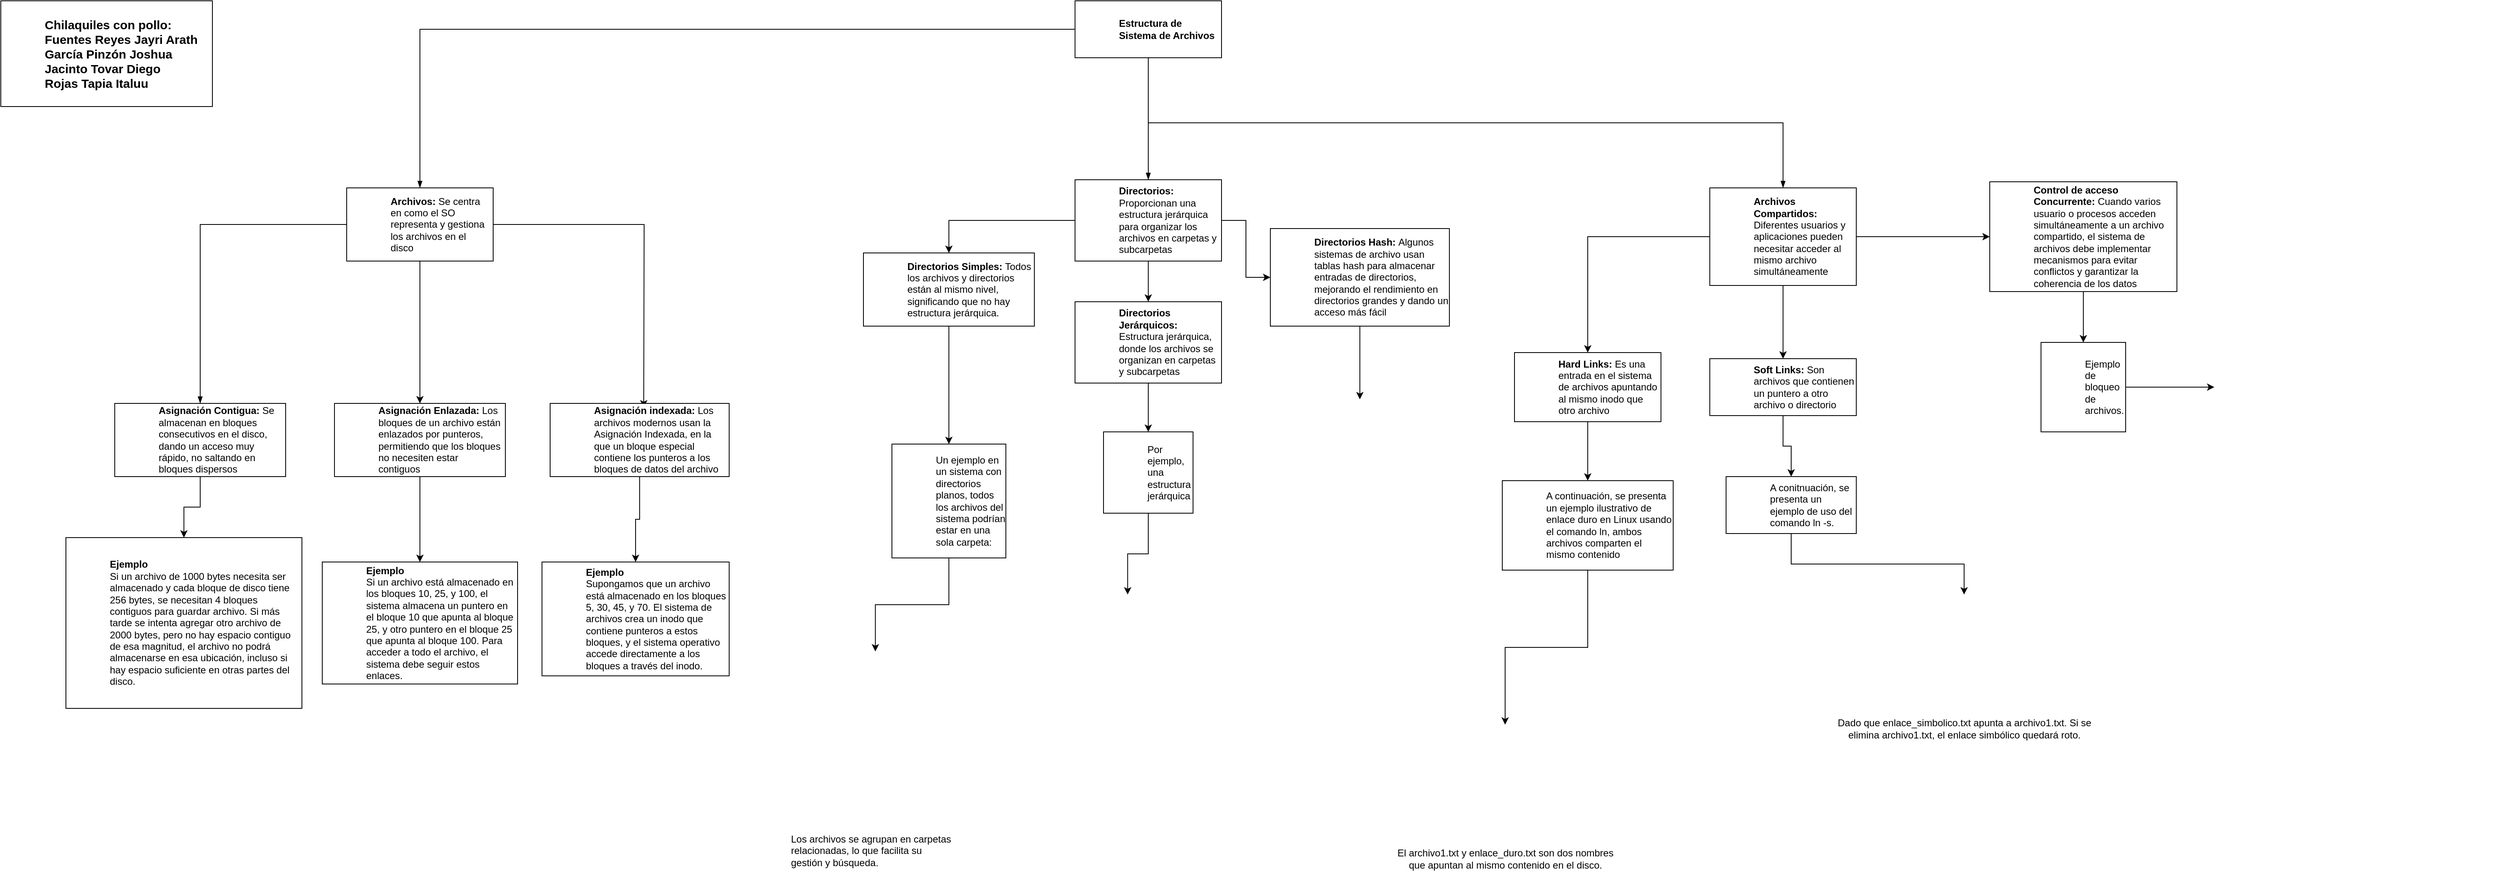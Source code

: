 <mxfile version="24.8.4">
  <diagram name="Página-1" id="pyFA8Tmh1pCsYIDLbJZS">
    <mxGraphModel dx="2172" dy="781" grid="1" gridSize="10" guides="1" tooltips="1" connect="1" arrows="1" fold="1" page="1" pageScale="1" pageWidth="827" pageHeight="1169" math="0" shadow="0">
      <root>
        <mxCell id="0" />
        <mxCell id="1" parent="0" />
        <UserObject label="Estructura de Sistema de Archivos" placeholders="1" id="P7m57hnNrAGmOv4Gt1nb-1">
          <mxCell style="label;whiteSpace=wrap;html=1;rounded=0;glass=0;treeMoving=1;treeFolding=1;" vertex="1" parent="1">
            <mxGeometry x="530" y="40" width="180" height="70" as="geometry" />
          </mxCell>
        </UserObject>
        <mxCell id="P7m57hnNrAGmOv4Gt1nb-2" value="" style="endArrow=blockThin;endFill=1;fontSize=11;edgeStyle=elbowEdgeStyle;elbow=vertical;rounded=0;exitX=0;exitY=0.5;exitDx=0;exitDy=0;entryX=0.5;entryY=0;entryDx=0;entryDy=0;" edge="1" parent="1" source="P7m57hnNrAGmOv4Gt1nb-1" target="P7m57hnNrAGmOv4Gt1nb-4">
          <mxGeometry relative="1" as="geometry">
            <mxPoint x="515" y="100.0" as="sourcePoint" />
            <mxPoint x="-370" y="260.0" as="targetPoint" />
            <Array as="points">
              <mxPoint x="140" y="75" />
            </Array>
          </mxGeometry>
        </mxCell>
        <mxCell id="P7m57hnNrAGmOv4Gt1nb-3" style="edgeStyle=orthogonalEdgeStyle;rounded=0;orthogonalLoop=1;jettySize=auto;html=1;fontFamily=Helvetica;fontSize=12;fontColor=default;fontStyle=1;entryX=0.5;entryY=0;entryDx=0;entryDy=0;" edge="1" parent="1" source="P7m57hnNrAGmOv4Gt1nb-4" target="P7m57hnNrAGmOv4Gt1nb-11">
          <mxGeometry relative="1" as="geometry">
            <mxPoint x="-72" y="500" as="targetPoint" />
          </mxGeometry>
        </mxCell>
        <mxCell id="P7m57hnNrAGmOv4Gt1nb-13" style="edgeStyle=orthogonalEdgeStyle;rounded=0;orthogonalLoop=1;jettySize=auto;html=1;entryX=0.5;entryY=0;entryDx=0;entryDy=0;exitX=1;exitY=0.5;exitDx=0;exitDy=0;" edge="1" parent="1" source="P7m57hnNrAGmOv4Gt1nb-4">
          <mxGeometry relative="1" as="geometry">
            <mxPoint x="-140" y="390" as="sourcePoint" />
            <mxPoint y="540" as="targetPoint" />
          </mxGeometry>
        </mxCell>
        <UserObject label="Archivos: &lt;span style=&quot;font-weight: normal;&quot;&gt;Se centra en como el SO representa y gestiona los archivos en el disco&lt;/span&gt;&amp;nbsp;" placeholders="1" id="P7m57hnNrAGmOv4Gt1nb-4">
          <mxCell style="label;whiteSpace=wrap;html=1;rounded=0;glass=0;treeFolding=1;treeMoving=1;" vertex="1" parent="1">
            <mxGeometry x="-365" y="270" width="180" height="90" as="geometry" />
          </mxCell>
        </UserObject>
        <mxCell id="P7m57hnNrAGmOv4Gt1nb-5" value="" style="endArrow=blockThin;endFill=1;fontSize=11;edgeStyle=elbowEdgeStyle;elbow=vertical;rounded=0;" edge="1" parent="1" source="P7m57hnNrAGmOv4Gt1nb-1" target="P7m57hnNrAGmOv4Gt1nb-6">
          <mxGeometry relative="1" as="geometry" />
        </mxCell>
        <mxCell id="P7m57hnNrAGmOv4Gt1nb-15" style="edgeStyle=orthogonalEdgeStyle;rounded=0;orthogonalLoop=1;jettySize=auto;html=1;entryX=0.5;entryY=0;entryDx=0;entryDy=0;" edge="1" parent="1" source="P7m57hnNrAGmOv4Gt1nb-6" target="P7m57hnNrAGmOv4Gt1nb-16">
          <mxGeometry relative="1" as="geometry">
            <mxPoint x="440" y="510" as="targetPoint" />
          </mxGeometry>
        </mxCell>
        <mxCell id="P7m57hnNrAGmOv4Gt1nb-18" value="" style="edgeStyle=orthogonalEdgeStyle;rounded=0;orthogonalLoop=1;jettySize=auto;html=1;" edge="1" parent="1" source="P7m57hnNrAGmOv4Gt1nb-6" target="P7m57hnNrAGmOv4Gt1nb-17">
          <mxGeometry relative="1" as="geometry" />
        </mxCell>
        <mxCell id="P7m57hnNrAGmOv4Gt1nb-20" value="" style="edgeStyle=orthogonalEdgeStyle;rounded=0;orthogonalLoop=1;jettySize=auto;html=1;fontFamily=Helvetica;fontSize=12;fontColor=default;fontStyle=1;" edge="1" parent="1" source="P7m57hnNrAGmOv4Gt1nb-6" target="P7m57hnNrAGmOv4Gt1nb-19">
          <mxGeometry relative="1" as="geometry" />
        </mxCell>
        <UserObject label="Directorios: &lt;span style=&quot;font-weight: normal;&quot;&gt;Proporcionan una estructura jerárquica para organizar los archivos en carpetas y subcarpetas&amp;nbsp;&lt;/span&gt;" placeholders="1" id="P7m57hnNrAGmOv4Gt1nb-6">
          <mxCell style="label;whiteSpace=wrap;html=1;rounded=0;glass=0;treeFolding=1;treeMoving=1;" vertex="1" parent="1">
            <mxGeometry x="530" y="260" width="180" height="100" as="geometry" />
          </mxCell>
        </UserObject>
        <mxCell id="P7m57hnNrAGmOv4Gt1nb-7" value="" style="endArrow=blockThin;endFill=1;fontSize=11;edgeStyle=elbowEdgeStyle;elbow=vertical;rounded=0;" edge="1" parent="1" source="P7m57hnNrAGmOv4Gt1nb-1" target="P7m57hnNrAGmOv4Gt1nb-8">
          <mxGeometry relative="1" as="geometry">
            <Array as="points">
              <mxPoint x="880" y="190" />
            </Array>
          </mxGeometry>
        </mxCell>
        <mxCell id="P7m57hnNrAGmOv4Gt1nb-26" value="" style="edgeStyle=orthogonalEdgeStyle;rounded=0;orthogonalLoop=1;jettySize=auto;html=1;fontFamily=Helvetica;fontSize=12;fontColor=default;fontStyle=1;" edge="1" parent="1" source="P7m57hnNrAGmOv4Gt1nb-8" target="P7m57hnNrAGmOv4Gt1nb-25">
          <mxGeometry relative="1" as="geometry" />
        </mxCell>
        <mxCell id="P7m57hnNrAGmOv4Gt1nb-28" value="" style="edgeStyle=orthogonalEdgeStyle;rounded=0;orthogonalLoop=1;jettySize=auto;html=1;fontFamily=Helvetica;fontSize=12;fontColor=default;fontStyle=1;" edge="1" parent="1" source="P7m57hnNrAGmOv4Gt1nb-8" target="P7m57hnNrAGmOv4Gt1nb-27">
          <mxGeometry relative="1" as="geometry" />
        </mxCell>
        <mxCell id="P7m57hnNrAGmOv4Gt1nb-30" value="" style="edgeStyle=orthogonalEdgeStyle;rounded=0;orthogonalLoop=1;jettySize=auto;html=1;fontFamily=Helvetica;fontSize=12;fontColor=default;fontStyle=1;" edge="1" parent="1" source="P7m57hnNrAGmOv4Gt1nb-8" target="P7m57hnNrAGmOv4Gt1nb-29">
          <mxGeometry relative="1" as="geometry" />
        </mxCell>
        <UserObject label="Archivos Compartidos: &lt;span style=&quot;font-weight: normal;&quot;&gt;Diferentes usuarios y aplicaciones pueden necesitar acceder al mismo archivo simultáneamente&lt;/span&gt;" placeholders="1" id="P7m57hnNrAGmOv4Gt1nb-8">
          <mxCell style="label;whiteSpace=wrap;html=1;rounded=0;glass=0;" vertex="1" parent="1">
            <mxGeometry x="1310" y="270" width="180" height="120" as="geometry" />
          </mxCell>
        </UserObject>
        <mxCell id="P7m57hnNrAGmOv4Gt1nb-9" value="" style="endArrow=blockThin;endFill=1;fontSize=11;edgeStyle=elbowEdgeStyle;elbow=vertical;rounded=0;exitX=0;exitY=0.5;exitDx=0;exitDy=0;entryX=0.5;entryY=0;entryDx=0;entryDy=0;" edge="1" parent="1" source="P7m57hnNrAGmOv4Gt1nb-4" target="P7m57hnNrAGmOv4Gt1nb-10">
          <mxGeometry relative="1" as="geometry">
            <mxPoint x="-62" y="330" as="sourcePoint" />
            <Array as="points">
              <mxPoint x="-430" y="315" />
            </Array>
          </mxGeometry>
        </mxCell>
        <mxCell id="P7m57hnNrAGmOv4Gt1nb-44" style="edgeStyle=orthogonalEdgeStyle;rounded=0;orthogonalLoop=1;jettySize=auto;html=1;entryX=0.5;entryY=0;entryDx=0;entryDy=0;fontFamily=Helvetica;fontSize=12;fontColor=default;fontStyle=1;" edge="1" parent="1" source="P7m57hnNrAGmOv4Gt1nb-10" target="P7m57hnNrAGmOv4Gt1nb-43">
          <mxGeometry relative="1" as="geometry" />
        </mxCell>
        <UserObject label="Asignación Contigua: &lt;span style=&quot;font-weight: normal;&quot;&gt;Se almacenan en bloques consecutivos en el disco, dando un acceso muy rápido, no saltando en bloques dispersos&lt;/span&gt;" placeholders="1" id="P7m57hnNrAGmOv4Gt1nb-10">
          <mxCell style="label;whiteSpace=wrap;html=1;rounded=0;glass=0;treeFolding=1;treeMoving=1;" vertex="1" parent="1">
            <mxGeometry x="-650" y="535" width="210" height="90" as="geometry" />
          </mxCell>
        </UserObject>
        <mxCell id="P7m57hnNrAGmOv4Gt1nb-47" style="edgeStyle=orthogonalEdgeStyle;rounded=0;orthogonalLoop=1;jettySize=auto;html=1;entryX=0.5;entryY=0;entryDx=0;entryDy=0;fontFamily=Helvetica;fontSize=12;fontColor=default;fontStyle=1;" edge="1" parent="1" source="P7m57hnNrAGmOv4Gt1nb-11" target="P7m57hnNrAGmOv4Gt1nb-46">
          <mxGeometry relative="1" as="geometry" />
        </mxCell>
        <UserObject label="Asignación Enlazada: &lt;span style=&quot;font-weight: 400;&quot;&gt;Los bloques de un archivo están enlazados por punteros, permitiendo que los bloques no necesiten estar contiguos&lt;/span&gt;&amp;nbsp;" placeholders="1" id="P7m57hnNrAGmOv4Gt1nb-11">
          <mxCell style="label;whiteSpace=wrap;html=1;rounded=0;glass=0;treeFolding=1;treeMoving=1;" vertex="1" parent="1">
            <mxGeometry x="-380" y="535" width="210" height="90" as="geometry" />
          </mxCell>
        </UserObject>
        <mxCell id="P7m57hnNrAGmOv4Gt1nb-51" style="edgeStyle=orthogonalEdgeStyle;rounded=0;orthogonalLoop=1;jettySize=auto;html=1;entryX=0.5;entryY=0;entryDx=0;entryDy=0;fontFamily=Helvetica;fontSize=12;fontColor=default;fontStyle=1;" edge="1" parent="1" source="P7m57hnNrAGmOv4Gt1nb-12" target="P7m57hnNrAGmOv4Gt1nb-48">
          <mxGeometry relative="1" as="geometry" />
        </mxCell>
        <UserObject label="Asignación indexada: &lt;span style=&quot;font-weight: 400;&quot;&gt;Los archivos modernos usan la Asignación Indexada, en la que un bloque especial contiene los punteros a los bloques de datos del archivo&lt;/span&gt;" placeholders="1" id="P7m57hnNrAGmOv4Gt1nb-12">
          <mxCell style="label;whiteSpace=wrap;html=1;rounded=0;glass=0;treeFolding=1;treeMoving=1;" vertex="1" parent="1">
            <mxGeometry x="-115" y="535" width="220" height="90" as="geometry" />
          </mxCell>
        </UserObject>
        <mxCell id="P7m57hnNrAGmOv4Gt1nb-55" value="" style="edgeStyle=orthogonalEdgeStyle;rounded=0;orthogonalLoop=1;jettySize=auto;html=1;fontFamily=Helvetica;fontSize=12;fontColor=default;fontStyle=1;" edge="1" parent="1" source="P7m57hnNrAGmOv4Gt1nb-16" target="P7m57hnNrAGmOv4Gt1nb-52">
          <mxGeometry relative="1" as="geometry" />
        </mxCell>
        <UserObject label="Directorios Simples: &lt;span style=&quot;font-weight: normal;&quot;&gt;Todos los archivos y directorios están al mismo nivel, significando que no hay estructura jerárquica.&amp;nbsp;&lt;/span&gt;" placeholders="1" id="P7m57hnNrAGmOv4Gt1nb-16">
          <mxCell style="label;whiteSpace=wrap;html=1;rounded=0;glass=0;treeFolding=1;treeMoving=1;" vertex="1" parent="1">
            <mxGeometry x="270" y="350" width="210" height="90" as="geometry" />
          </mxCell>
        </UserObject>
        <mxCell id="P7m57hnNrAGmOv4Gt1nb-60" value="" style="edgeStyle=orthogonalEdgeStyle;rounded=0;orthogonalLoop=1;jettySize=auto;html=1;fontFamily=Helvetica;fontSize=12;fontColor=default;fontStyle=1;" edge="1" parent="1" source="P7m57hnNrAGmOv4Gt1nb-17" target="P7m57hnNrAGmOv4Gt1nb-57">
          <mxGeometry relative="1" as="geometry" />
        </mxCell>
        <UserObject label="Directorios Jerárquicos: &lt;span style=&quot;font-weight: normal;&quot;&gt;Estructura jerárquica, donde los archivos se organizan en carpetas y subcarpetas&lt;/span&gt;" placeholders="1" id="P7m57hnNrAGmOv4Gt1nb-17">
          <mxCell style="label;whiteSpace=wrap;html=1;rounded=0;glass=0;treeFolding=1;treeMoving=1;" vertex="1" parent="1">
            <mxGeometry x="530" y="410" width="180" height="100" as="geometry" />
          </mxCell>
        </UserObject>
        <mxCell id="P7m57hnNrAGmOv4Gt1nb-63" style="edgeStyle=orthogonalEdgeStyle;rounded=0;orthogonalLoop=1;jettySize=auto;html=1;entryX=0.5;entryY=0;entryDx=0;entryDy=0;fontFamily=Helvetica;fontSize=12;fontColor=default;fontStyle=1;" edge="1" parent="1" source="P7m57hnNrAGmOv4Gt1nb-19" target="P7m57hnNrAGmOv4Gt1nb-62">
          <mxGeometry relative="1" as="geometry" />
        </mxCell>
        <UserObject label="Directorios Hash: &lt;span style=&quot;font-weight: normal;&quot;&gt;Algunos sistemas de archivo usan tablas hash para almacenar entradas de directorios, mejorando el rendimiento en directorios grandes y dando un acceso más fácil&lt;/span&gt;" placeholders="1" id="P7m57hnNrAGmOv4Gt1nb-19">
          <mxCell style="label;whiteSpace=wrap;html=1;rounded=0;glass=0;treeFolding=1;treeMoving=1;" vertex="1" parent="1">
            <mxGeometry x="770" y="320" width="220" height="120" as="geometry" />
          </mxCell>
        </UserObject>
        <mxCell id="P7m57hnNrAGmOv4Gt1nb-65" style="edgeStyle=orthogonalEdgeStyle;rounded=0;orthogonalLoop=1;jettySize=auto;html=1;entryX=0.5;entryY=0;entryDx=0;entryDy=0;fontFamily=Helvetica;fontSize=12;fontColor=default;fontStyle=1;" edge="1" parent="1" source="P7m57hnNrAGmOv4Gt1nb-25" target="P7m57hnNrAGmOv4Gt1nb-64">
          <mxGeometry relative="1" as="geometry" />
        </mxCell>
        <UserObject label="Hard Links: &lt;span style=&quot;font-weight: normal;&quot;&gt;Es una entrada en el sistema de archivos apuntando al mismo inodo que otro archivo&lt;/span&gt;" placeholders="1" id="P7m57hnNrAGmOv4Gt1nb-25">
          <mxCell style="label;whiteSpace=wrap;html=1;rounded=0;glass=0;strokeColor=default;align=left;verticalAlign=middle;spacingLeft=52;spacing=2;fontFamily=Helvetica;fontSize=12;fontColor=default;fontStyle=1;fillColor=default;" vertex="1" parent="1">
            <mxGeometry x="1070" y="472.5" width="180" height="85" as="geometry" />
          </mxCell>
        </UserObject>
        <mxCell id="P7m57hnNrAGmOv4Gt1nb-71" value="" style="edgeStyle=orthogonalEdgeStyle;rounded=0;orthogonalLoop=1;jettySize=auto;html=1;fontFamily=Helvetica;fontSize=12;fontColor=default;fontStyle=1;" edge="1" parent="1" source="P7m57hnNrAGmOv4Gt1nb-27" target="P7m57hnNrAGmOv4Gt1nb-69">
          <mxGeometry relative="1" as="geometry" />
        </mxCell>
        <UserObject label="Soft Links: &lt;span style=&quot;font-weight: 400;&quot;&gt;Son archivos que contienen un puntero a otro archivo o directorio&lt;/span&gt;" placeholders="1" id="P7m57hnNrAGmOv4Gt1nb-27">
          <mxCell style="label;whiteSpace=wrap;html=1;rounded=0;glass=0;" vertex="1" parent="1">
            <mxGeometry x="1310" y="480" width="180" height="70" as="geometry" />
          </mxCell>
        </UserObject>
        <mxCell id="P7m57hnNrAGmOv4Gt1nb-75" value="" style="edgeStyle=orthogonalEdgeStyle;rounded=0;orthogonalLoop=1;jettySize=auto;html=1;fontFamily=Helvetica;fontSize=12;fontColor=default;fontStyle=1;" edge="1" parent="1" source="P7m57hnNrAGmOv4Gt1nb-29" target="P7m57hnNrAGmOv4Gt1nb-74">
          <mxGeometry relative="1" as="geometry" />
        </mxCell>
        <UserObject label="Control de acceso Concurrente: &lt;span style=&quot;font-weight: normal;&quot;&gt;Cuando varios usuario o procesos acceden simultáneamente a un archivo compartido, el sistema de archivos debe implementar mecanismos para evitar conflictos y garantizar la coherencia de los datos&amp;nbsp;&lt;/span&gt;" placeholders="1" id="P7m57hnNrAGmOv4Gt1nb-29">
          <mxCell style="label;whiteSpace=wrap;html=1;rounded=0;glass=0;strokeColor=default;align=left;verticalAlign=middle;spacingLeft=52;spacing=2;fontFamily=Helvetica;fontSize=12;fontColor=default;fontStyle=1;fillColor=default;" vertex="1" parent="1">
            <mxGeometry x="1654" y="262.5" width="230" height="135" as="geometry" />
          </mxCell>
        </UserObject>
        <mxCell id="P7m57hnNrAGmOv4Gt1nb-43" value="&lt;div&gt;Ejemplo&lt;/div&gt;&lt;div style=&quot;&quot;&gt;&lt;span style=&quot;font-weight: normal;&quot;&gt;Si un archivo de 1000 bytes necesita ser almacenado y cada bloque de disco tiene 256 bytes, se necesitan 4 bloques contiguos para guardar archivo. Si más tarde se intenta agregar otro archivo de 2000 bytes, pero no hay espacio contiguo de esa magnitud, el archivo no podrá almacenarse en esa ubicación, incluso si hay espacio suficiente en otras partes del disco.&lt;/span&gt;&lt;/div&gt;" style="rounded=0;whiteSpace=wrap;html=1;glass=0;strokeColor=default;align=left;verticalAlign=middle;spacingLeft=52;spacing=2;fontFamily=Helvetica;fontSize=12;fontColor=default;fontStyle=1;fillColor=default;" vertex="1" parent="1">
          <mxGeometry x="-710" y="700" width="290" height="210" as="geometry" />
        </mxCell>
        <mxCell id="P7m57hnNrAGmOv4Gt1nb-46" value="&lt;div&gt;Ejemplo&lt;/div&gt;&lt;div&gt;&lt;span style=&quot;font-weight: normal;&quot;&gt;Si un archivo está almacenado en los bloques 10, 25, y 100, el sistema almacena un puntero en el bloque 10 que apunta al bloque 25, y otro puntero en el bloque 25 que apunta al bloque 100. Para acceder a todo el archivo, el sistema debe seguir estos enlaces.&lt;/span&gt;&lt;/div&gt;" style="rounded=0;whiteSpace=wrap;html=1;glass=0;strokeColor=default;align=left;verticalAlign=middle;spacingLeft=52;spacing=2;fontFamily=Helvetica;fontSize=12;fontColor=default;fontStyle=1;fillColor=default;" vertex="1" parent="1">
          <mxGeometry x="-395" y="730" width="240" height="150" as="geometry" />
        </mxCell>
        <mxCell id="P7m57hnNrAGmOv4Gt1nb-48" value="&lt;div&gt;Ejemplo&lt;/div&gt;&lt;div&gt;&lt;span style=&quot;font-weight: normal;&quot;&gt;Supongamos que un archivo está almacenado en los bloques 5, 30, 45, y 70. El sistema de archivos crea un inodo que contiene punteros a estos bloques, y el sistema operativo accede directamente a los bloques a través del inodo.&lt;/span&gt;&lt;/div&gt;" style="rounded=0;whiteSpace=wrap;html=1;glass=0;strokeColor=default;align=left;verticalAlign=middle;spacingLeft=52;spacing=2;fontFamily=Helvetica;fontSize=12;fontColor=default;fontStyle=1;fillColor=default;" vertex="1" parent="1">
          <mxGeometry x="-125" y="730" width="230" height="140" as="geometry" />
        </mxCell>
        <mxCell id="P7m57hnNrAGmOv4Gt1nb-56" value="" style="edgeStyle=orthogonalEdgeStyle;rounded=0;orthogonalLoop=1;jettySize=auto;html=1;fontFamily=Helvetica;fontSize=12;fontColor=default;fontStyle=1;" edge="1" parent="1" source="P7m57hnNrAGmOv4Gt1nb-52" target="P7m57hnNrAGmOv4Gt1nb-54">
          <mxGeometry relative="1" as="geometry" />
        </mxCell>
        <mxCell id="P7m57hnNrAGmOv4Gt1nb-52" value="&lt;span style=&quot;font-weight: normal;&quot;&gt;Un ejemplo en un sistema con directorios planos, todos los archivos del sistema podrían estar en una sola carpeta:&lt;/span&gt;" style="rounded=0;whiteSpace=wrap;html=1;glass=0;strokeColor=default;align=left;verticalAlign=middle;spacingLeft=52;spacing=2;fontFamily=Helvetica;fontSize=12;fontColor=default;fontStyle=1;fillColor=default;" vertex="1" parent="1">
          <mxGeometry x="305" y="585" width="140" height="140" as="geometry" />
        </mxCell>
        <mxCell id="P7m57hnNrAGmOv4Gt1nb-54" value="" style="shape=image;verticalLabelPosition=bottom;labelBackgroundColor=default;verticalAlign=top;aspect=fixed;imageAspect=0;image=https://vigs950813.github.io/RDD_SO_U4/images/figura2.png;clipPath=inset(7.87% 17% 6.48% 15.67%);" vertex="1" parent="1">
          <mxGeometry x="170.0" y="840" width="229.3" height="210" as="geometry" />
        </mxCell>
        <mxCell id="P7m57hnNrAGmOv4Gt1nb-61" value="" style="edgeStyle=orthogonalEdgeStyle;rounded=0;orthogonalLoop=1;jettySize=auto;html=1;fontFamily=Helvetica;fontSize=12;fontColor=default;fontStyle=1;" edge="1" parent="1" source="P7m57hnNrAGmOv4Gt1nb-57" target="P7m57hnNrAGmOv4Gt1nb-58">
          <mxGeometry relative="1" as="geometry" />
        </mxCell>
        <mxCell id="P7m57hnNrAGmOv4Gt1nb-57" value="&lt;span style=&quot;font-weight: normal;&quot;&gt;Por ejemplo, una estructura jerárquica&lt;/span&gt;" style="rounded=0;whiteSpace=wrap;html=1;glass=0;strokeColor=default;align=left;verticalAlign=middle;spacingLeft=52;spacing=2;fontFamily=Helvetica;fontSize=12;fontColor=default;fontStyle=1;fillColor=default;" vertex="1" parent="1">
          <mxGeometry x="565" y="570" width="110" height="100" as="geometry" />
        </mxCell>
        <mxCell id="P7m57hnNrAGmOv4Gt1nb-58" value="" style="shape=image;verticalLabelPosition=bottom;labelBackgroundColor=default;verticalAlign=top;aspect=fixed;imageAspect=0;image=https://vigs950813.github.io/RDD_SO_U4/images/figura3.png;" vertex="1" parent="1">
          <mxGeometry x="480" y="770" width="229.27" height="212" as="geometry" />
        </mxCell>
        <mxCell id="P7m57hnNrAGmOv4Gt1nb-62" value="" style="shape=image;verticalLabelPosition=bottom;labelBackgroundColor=default;verticalAlign=top;aspect=fixed;imageAspect=0;image=https://www.redeszone.net/app/uploads-redeszone.net/2020/02/integridad-archivos-hash.png;" vertex="1" parent="1">
          <mxGeometry x="737.03" y="530" width="285.93" height="232" as="geometry" />
        </mxCell>
        <mxCell id="P7m57hnNrAGmOv4Gt1nb-68" style="edgeStyle=orthogonalEdgeStyle;rounded=0;orthogonalLoop=1;jettySize=auto;html=1;entryX=0.5;entryY=0;entryDx=0;entryDy=0;fontFamily=Helvetica;fontSize=12;fontColor=default;fontStyle=1;" edge="1" parent="1" source="P7m57hnNrAGmOv4Gt1nb-64" target="P7m57hnNrAGmOv4Gt1nb-66">
          <mxGeometry relative="1" as="geometry" />
        </mxCell>
        <mxCell id="P7m57hnNrAGmOv4Gt1nb-64" value="&lt;span style=&quot;font-weight: normal;&quot;&gt;A continuación, se presenta un ejemplo ilustrativo de enlace duro en Linux usando el comando ln, ambos archivos comparten el mismo contenido&lt;/span&gt;" style="rounded=0;whiteSpace=wrap;html=1;glass=0;strokeColor=default;align=left;verticalAlign=middle;spacingLeft=52;spacing=2;fontFamily=Helvetica;fontSize=12;fontColor=default;fontStyle=1;fillColor=default;" vertex="1" parent="1">
          <mxGeometry x="1055" y="630" width="210" height="110" as="geometry" />
        </mxCell>
        <mxCell id="P7m57hnNrAGmOv4Gt1nb-66" value="" style="shape=image;verticalLabelPosition=bottom;labelBackgroundColor=default;verticalAlign=top;aspect=fixed;imageAspect=0;image=https://vigs950813.github.io/RDD_SO_U4/images/codigo4.png;" vertex="1" parent="1">
          <mxGeometry x="750" y="930" width="617" height="146" as="geometry" />
        </mxCell>
        <mxCell id="P7m57hnNrAGmOv4Gt1nb-73" style="edgeStyle=orthogonalEdgeStyle;rounded=0;orthogonalLoop=1;jettySize=auto;html=1;entryX=0.5;entryY=0;entryDx=0;entryDy=0;fontFamily=Helvetica;fontSize=12;fontColor=default;fontStyle=1;" edge="1" parent="1" source="P7m57hnNrAGmOv4Gt1nb-69" target="P7m57hnNrAGmOv4Gt1nb-72">
          <mxGeometry relative="1" as="geometry" />
        </mxCell>
        <mxCell id="P7m57hnNrAGmOv4Gt1nb-69" value="&lt;span style=&quot;font-weight: normal;&quot;&gt;A conitnuación, se presenta un ejemplo de uso del comando ln -s.&lt;/span&gt;" style="rounded=0;whiteSpace=wrap;html=1;glass=0;strokeColor=default;align=left;verticalAlign=middle;spacingLeft=52;spacing=2;fontFamily=Helvetica;fontSize=12;fontColor=default;fontStyle=1;fillColor=default;" vertex="1" parent="1">
          <mxGeometry x="1330" y="625" width="160" height="70" as="geometry" />
        </mxCell>
        <mxCell id="P7m57hnNrAGmOv4Gt1nb-72" value="" style="shape=image;verticalLabelPosition=bottom;labelBackgroundColor=default;verticalAlign=top;aspect=fixed;imageAspect=0;image=https://vigs950813.github.io/RDD_SO_U4/images/codigo5.png;" vertex="1" parent="1">
          <mxGeometry x="1300" y="770" width="645" height="142" as="geometry" />
        </mxCell>
        <mxCell id="P7m57hnNrAGmOv4Gt1nb-77" value="" style="edgeStyle=orthogonalEdgeStyle;rounded=0;orthogonalLoop=1;jettySize=auto;html=1;fontFamily=Helvetica;fontSize=12;fontColor=default;fontStyle=1;" edge="1" parent="1" source="P7m57hnNrAGmOv4Gt1nb-74" target="P7m57hnNrAGmOv4Gt1nb-76">
          <mxGeometry relative="1" as="geometry" />
        </mxCell>
        <mxCell id="P7m57hnNrAGmOv4Gt1nb-74" value="&lt;span style=&quot;font-weight: 400;&quot;&gt;Ejemplo de bloqueo de archivos.&lt;/span&gt;" style="rounded=0;whiteSpace=wrap;html=1;glass=0;strokeColor=default;align=left;verticalAlign=middle;spacingLeft=52;spacing=2;fontFamily=Helvetica;fontSize=12;fontColor=default;fontStyle=1;fillColor=default;" vertex="1" parent="1">
          <mxGeometry x="1717" y="460" width="104" height="110" as="geometry" />
        </mxCell>
        <mxCell id="P7m57hnNrAGmOv4Gt1nb-76" value="" style="shape=image;verticalLabelPosition=bottom;labelBackgroundColor=default;verticalAlign=top;aspect=fixed;imageAspect=0;image=https://vigs950813.github.io/RDD_SO_U4/images/codigo6.png;" vertex="1" parent="1">
          <mxGeometry x="1930" y="366.64" width="350" height="296.73" as="geometry" />
        </mxCell>
        <mxCell id="P7m57hnNrAGmOv4Gt1nb-78" value="&lt;div style=&quot;text-align: left;&quot;&gt;&lt;span style=&quot;font-weight: normal; white-space-collapse: preserve; background-color: initial;&quot;&gt;Los archivos se agrupan en carpetas relacionadas, lo que facilita su gestión y búsqueda.&lt;/span&gt;&lt;/div&gt;" style="text;html=1;align=center;verticalAlign=middle;whiteSpace=wrap;rounded=0;fontFamily=Helvetica;fontSize=12;fontColor=default;fontStyle=1;" vertex="1" parent="1">
          <mxGeometry x="180" y="1050" width="200" height="70" as="geometry" />
        </mxCell>
        <mxCell id="P7m57hnNrAGmOv4Gt1nb-79" value="&lt;span style=&quot;font-weight: normal;&quot;&gt;El archivo1.txt y enlace_duro.txt son dos nombres que apuntan al mismo contenido en el disco.&lt;/span&gt;" style="text;html=1;align=center;verticalAlign=middle;whiteSpace=wrap;rounded=0;fontFamily=Helvetica;fontSize=12;fontColor=default;fontStyle=1;" vertex="1" parent="1">
          <mxGeometry x="918.5" y="1080" width="280" height="30" as="geometry" />
        </mxCell>
        <mxCell id="P7m57hnNrAGmOv4Gt1nb-80" value="&lt;span style=&quot;font-weight: normal;&quot;&gt;Dado que enlace_simbolico.txt apunta a archivo1.txt. Si se elimina archivo1.txt, el enlace simbólico quedará roto.&lt;/span&gt;" style="text;html=1;align=center;verticalAlign=middle;whiteSpace=wrap;rounded=0;fontFamily=Helvetica;fontSize=12;fontColor=default;fontStyle=1;" vertex="1" parent="1">
          <mxGeometry x="1462.5" y="920" width="320" height="30" as="geometry" />
        </mxCell>
        <mxCell id="P7m57hnNrAGmOv4Gt1nb-83" value="&lt;font style=&quot;font-size: 15px;&quot;&gt;Chilaquiles con pollo:&lt;/font&gt;&lt;div style=&quot;font-size: 15px;&quot;&gt;&lt;div style=&quot;&quot;&gt;&lt;font style=&quot;font-size: 15px;&quot;&gt;Fuentes Reyes Jayri Arath&lt;/font&gt;&lt;/div&gt;&lt;div style=&quot;&quot;&gt;&lt;font style=&quot;font-size: 15px;&quot;&gt;García Pinzón Joshua&lt;/font&gt;&lt;/div&gt;&lt;div style=&quot;&quot;&gt;&lt;font style=&quot;font-size: 15px;&quot;&gt;Jacinto Tovar Diego&lt;/font&gt;&lt;/div&gt;&lt;div style=&quot;&quot;&gt;&lt;font style=&quot;font-size: 15px;&quot;&gt;Rojas Tapia Italuu&lt;/font&gt;&lt;/div&gt;&lt;/div&gt;" style="rounded=0;whiteSpace=wrap;html=1;glass=0;strokeColor=default;align=left;verticalAlign=middle;spacingLeft=52;spacing=2;fontFamily=Helvetica;fontSize=12;fontColor=default;fontStyle=1;fillColor=default;" vertex="1" parent="1">
          <mxGeometry x="-790" y="40" width="260" height="130" as="geometry" />
        </mxCell>
      </root>
    </mxGraphModel>
  </diagram>
</mxfile>
